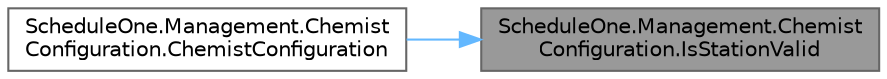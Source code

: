 digraph "ScheduleOne.Management.ChemistConfiguration.IsStationValid"
{
 // LATEX_PDF_SIZE
  bgcolor="transparent";
  edge [fontname=Helvetica,fontsize=10,labelfontname=Helvetica,labelfontsize=10];
  node [fontname=Helvetica,fontsize=10,shape=box,height=0.2,width=0.4];
  rankdir="RL";
  Node1 [id="Node000001",label="ScheduleOne.Management.Chemist\lConfiguration.IsStationValid",height=0.2,width=0.4,color="gray40", fillcolor="grey60", style="filled", fontcolor="black",tooltip=" "];
  Node1 -> Node2 [id="edge1_Node000001_Node000002",dir="back",color="steelblue1",style="solid",tooltip=" "];
  Node2 [id="Node000002",label="ScheduleOne.Management.Chemist\lConfiguration.ChemistConfiguration",height=0.2,width=0.4,color="grey40", fillcolor="white", style="filled",URL="$class_schedule_one_1_1_management_1_1_chemist_configuration.html#a3579f128f6bfd450322bcfe1690617b4",tooltip=" "];
}
